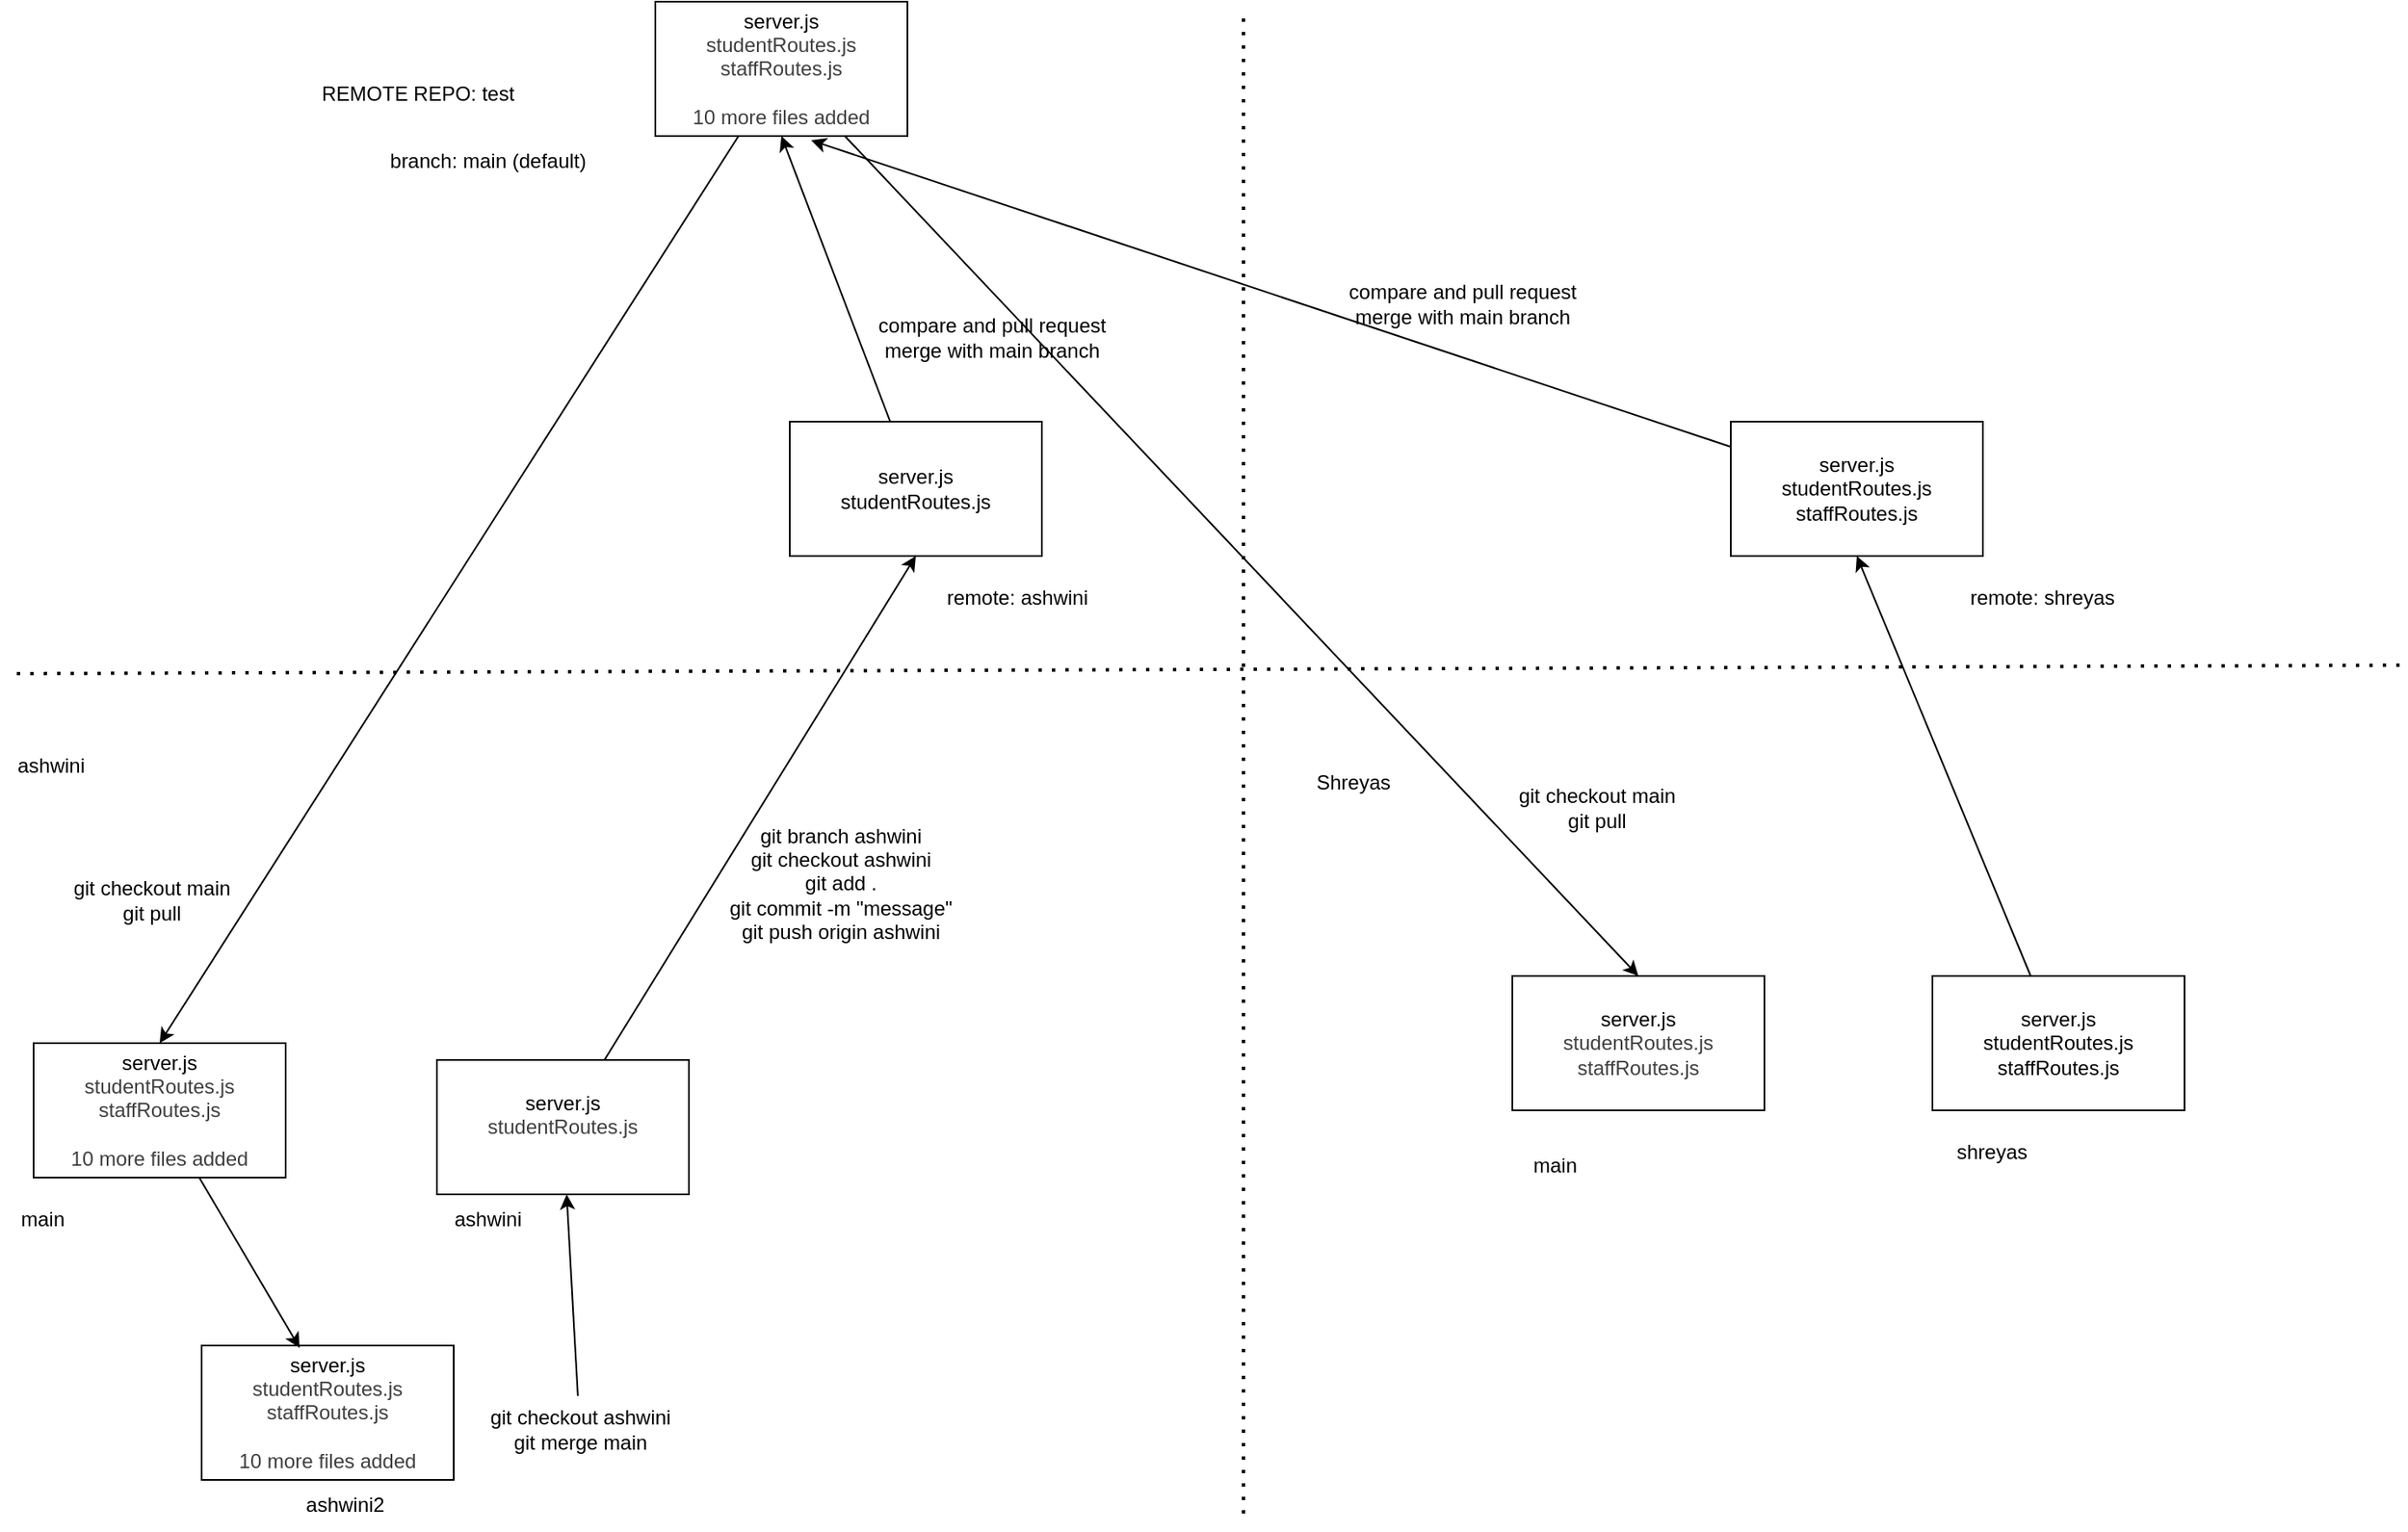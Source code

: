 <mxfile>
    <diagram id="xxATLa03S95xn_RQb9AF" name="Page-1">
        <mxGraphModel dx="1139" dy="1936" grid="1" gridSize="10" guides="1" tooltips="1" connect="1" arrows="1" fold="1" page="1" pageScale="1" pageWidth="850" pageHeight="1100" math="0" shadow="0">
            <root>
                <mxCell id="0"/>
                <mxCell id="1" parent="0"/>
                <mxCell id="64" style="edgeStyle=none;html=1;entryX=0.5;entryY=0;entryDx=0;entryDy=0;" edge="1" parent="1" source="2" target="50">
                    <mxGeometry relative="1" as="geometry"/>
                </mxCell>
                <mxCell id="66" style="edgeStyle=none;html=1;entryX=0.5;entryY=0;entryDx=0;entryDy=0;" edge="1" parent="1" source="2" target="67">
                    <mxGeometry relative="1" as="geometry">
                        <mxPoint x="950" y="450" as="targetPoint"/>
                    </mxGeometry>
                </mxCell>
                <mxCell id="2" value="&lt;span style=&quot;scrollbar-color: rgb(226, 226, 226) rgb(251, 251, 251); color: rgb(0, 0, 0);&quot;&gt;server.js&lt;/span&gt;&lt;div style=&quot;scrollbar-color: rgb(226, 226, 226) rgb(251, 251, 251); color: rgb(63, 63, 63);&quot;&gt;studentRoutes.js&lt;/div&gt;&lt;div style=&quot;scrollbar-color: rgb(226, 226, 226) rgb(251, 251, 251); color: rgb(63, 63, 63);&quot;&gt;staffRoutes.js&lt;/div&gt;&lt;div style=&quot;scrollbar-color: rgb(226, 226, 226) rgb(251, 251, 251); color: rgb(63, 63, 63);&quot;&gt;&lt;br style=&quot;color: rgb(63, 63, 63); scrollbar-color: rgb(226, 226, 226) rgb(251, 251, 251);&quot;&gt;&lt;/div&gt;&lt;div style=&quot;scrollbar-color: rgb(226, 226, 226) rgb(251, 251, 251); color: rgb(63, 63, 63);&quot;&gt;10 more files added&lt;/div&gt;" style="rounded=0;whiteSpace=wrap;html=1;" parent="1" vertex="1">
                    <mxGeometry x="400" y="-80" width="150" height="80" as="geometry"/>
                </mxCell>
                <mxCell id="3" value="REMOTE REPO: test&amp;nbsp;" style="text;html=1;align=center;verticalAlign=middle;resizable=0;points=[];autosize=1;strokeColor=none;fillColor=none;" parent="1" vertex="1">
                    <mxGeometry x="190" y="-40" width="140" height="30" as="geometry"/>
                </mxCell>
                <mxCell id="4" value="" style="endArrow=none;dashed=1;html=1;dashPattern=1 3;strokeWidth=2;" parent="1" edge="1">
                    <mxGeometry width="50" height="50" relative="1" as="geometry">
                        <mxPoint x="20" y="320" as="sourcePoint"/>
                        <mxPoint x="1440" y="315" as="targetPoint"/>
                    </mxGeometry>
                </mxCell>
                <mxCell id="9" value="branch: main (default)" style="text;html=1;align=center;verticalAlign=middle;resizable=0;points=[];autosize=1;strokeColor=none;fillColor=none;" parent="1" vertex="1">
                    <mxGeometry x="230" width="140" height="30" as="geometry"/>
                </mxCell>
                <mxCell id="14" value="" style="endArrow=none;dashed=1;html=1;dashPattern=1 3;strokeWidth=2;" parent="1" edge="1">
                    <mxGeometry width="50" height="50" relative="1" as="geometry">
                        <mxPoint x="750" y="-70" as="sourcePoint"/>
                        <mxPoint x="750" y="821.6" as="targetPoint"/>
                    </mxGeometry>
                </mxCell>
                <mxCell id="50" value="&lt;span style=&quot;scrollbar-color: rgb(226, 226, 226) rgb(251, 251, 251); color: rgb(0, 0, 0);&quot;&gt;server.js&lt;/span&gt;&lt;div style=&quot;scrollbar-color: rgb(226, 226, 226) rgb(251, 251, 251); color: rgb(63, 63, 63);&quot;&gt;studentRoutes.js&lt;/div&gt;&lt;div style=&quot;scrollbar-color: rgb(226, 226, 226) rgb(251, 251, 251); color: rgb(63, 63, 63);&quot;&gt;staffRoutes.js&lt;/div&gt;&lt;div style=&quot;scrollbar-color: rgb(226, 226, 226) rgb(251, 251, 251); color: rgb(63, 63, 63);&quot;&gt;&lt;br&gt;&lt;/div&gt;&lt;div style=&quot;scrollbar-color: rgb(226, 226, 226) rgb(251, 251, 251); color: rgb(63, 63, 63);&quot;&gt;10 more files added&lt;/div&gt;" style="rounded=0;whiteSpace=wrap;html=1;" vertex="1" parent="1">
                    <mxGeometry x="30" y="540" width="150" height="80" as="geometry"/>
                </mxCell>
                <mxCell id="58" style="edgeStyle=none;html=1;entryX=0.5;entryY=1;entryDx=0;entryDy=0;" edge="1" parent="1" source="53" target="56">
                    <mxGeometry relative="1" as="geometry"/>
                </mxCell>
                <mxCell id="53" value="&lt;span style=&quot;scrollbar-color: rgb(226, 226, 226) rgb(251, 251, 251); color: rgb(0, 0, 0);&quot;&gt;server.js&lt;/span&gt;&lt;div style=&quot;scrollbar-color: rgb(226, 226, 226) rgb(251, 251, 251); color: rgb(63, 63, 63);&quot;&gt;studentRoutes.js&lt;/div&gt;&lt;div style=&quot;scrollbar-color: rgb(226, 226, 226) rgb(251, 251, 251); color: rgb(63, 63, 63);&quot;&gt;&lt;br&gt;&lt;/div&gt;" style="rounded=0;whiteSpace=wrap;html=1;" vertex="1" parent="1">
                    <mxGeometry x="270" y="550" width="150" height="80" as="geometry"/>
                </mxCell>
                <mxCell id="54" value="main" style="text;html=1;align=center;verticalAlign=middle;resizable=0;points=[];autosize=1;strokeColor=none;fillColor=none;" vertex="1" parent="1">
                    <mxGeometry x="10" y="630" width="50" height="30" as="geometry"/>
                </mxCell>
                <mxCell id="55" value="ashwini" style="text;html=1;align=center;verticalAlign=middle;resizable=0;points=[];autosize=1;strokeColor=none;fillColor=none;" vertex="1" parent="1">
                    <mxGeometry x="270" y="630" width="60" height="30" as="geometry"/>
                </mxCell>
                <mxCell id="61" style="edgeStyle=none;html=1;entryX=0.5;entryY=1;entryDx=0;entryDy=0;" edge="1" parent="1" source="56" target="2">
                    <mxGeometry relative="1" as="geometry"/>
                </mxCell>
                <mxCell id="56" value="server.js&lt;div&gt;studentRoutes.js&lt;/div&gt;" style="rounded=0;whiteSpace=wrap;html=1;" vertex="1" parent="1">
                    <mxGeometry x="480" y="170" width="150" height="80" as="geometry"/>
                </mxCell>
                <mxCell id="57" value="remote: ashwini" style="text;html=1;align=center;verticalAlign=middle;resizable=0;points=[];autosize=1;strokeColor=none;fillColor=none;" vertex="1" parent="1">
                    <mxGeometry x="560" y="260" width="110" height="30" as="geometry"/>
                </mxCell>
                <mxCell id="59" value="git branch ashwini&lt;div&gt;git checkout ashwini&lt;/div&gt;&lt;div&gt;git add .&lt;/div&gt;&lt;div&gt;git commit -m &quot;message&quot;&lt;/div&gt;&lt;div&gt;git push origin ashwini&lt;/div&gt;" style="text;html=1;align=center;verticalAlign=middle;resizable=0;points=[];autosize=1;strokeColor=none;fillColor=none;" vertex="1" parent="1">
                    <mxGeometry x="430" y="400" width="160" height="90" as="geometry"/>
                </mxCell>
                <mxCell id="60" value="compare and pull request&lt;div&gt;merge with main branch&lt;/div&gt;" style="text;html=1;align=center;verticalAlign=middle;resizable=0;points=[];autosize=1;strokeColor=none;fillColor=none;" vertex="1" parent="1">
                    <mxGeometry x="520" y="100" width="160" height="40" as="geometry"/>
                </mxCell>
                <mxCell id="51" value="ashwini" style="text;html=1;align=center;verticalAlign=middle;resizable=0;points=[];autosize=1;strokeColor=none;fillColor=none;" vertex="1" parent="1">
                    <mxGeometry x="10" y="360" width="60" height="30" as="geometry"/>
                </mxCell>
                <mxCell id="63" value="git checkout main&lt;div&gt;git pull&lt;/div&gt;" style="text;html=1;align=center;verticalAlign=middle;resizable=0;points=[];autosize=1;strokeColor=none;fillColor=none;" vertex="1" parent="1">
                    <mxGeometry x="40" y="435" width="120" height="40" as="geometry"/>
                </mxCell>
                <mxCell id="67" value="&lt;span style=&quot;scrollbar-color: rgb(226, 226, 226) rgb(251, 251, 251); color: rgb(0, 0, 0);&quot;&gt;server.js&lt;/span&gt;&lt;div style=&quot;scrollbar-color: rgb(226, 226, 226) rgb(251, 251, 251); color: rgb(63, 63, 63);&quot;&gt;studentRoutes.js&lt;/div&gt;&lt;div style=&quot;scrollbar-color: rgb(226, 226, 226) rgb(251, 251, 251); color: rgb(63, 63, 63);&quot;&gt;staffRoutes.js&lt;/div&gt;" style="rounded=0;whiteSpace=wrap;html=1;" vertex="1" parent="1">
                    <mxGeometry x="910" y="500" width="150" height="80" as="geometry"/>
                </mxCell>
                <mxCell id="68" value="Shreyas" style="text;html=1;align=center;verticalAlign=middle;resizable=0;points=[];autosize=1;strokeColor=none;fillColor=none;" vertex="1" parent="1">
                    <mxGeometry x="780" y="370" width="70" height="30" as="geometry"/>
                </mxCell>
                <mxCell id="69" value="main" style="text;html=1;align=center;verticalAlign=middle;resizable=0;points=[];autosize=1;strokeColor=none;fillColor=none;" vertex="1" parent="1">
                    <mxGeometry x="910" y="598" width="50" height="30" as="geometry"/>
                </mxCell>
                <mxCell id="72" style="edgeStyle=none;html=1;entryX=0.5;entryY=1;entryDx=0;entryDy=0;" edge="1" parent="1" source="70" target="73">
                    <mxGeometry relative="1" as="geometry">
                        <mxPoint x="1120" y="270" as="targetPoint"/>
                    </mxGeometry>
                </mxCell>
                <mxCell id="70" value="server.js&lt;div&gt;studentRoutes.js&lt;/div&gt;&lt;div&gt;staffRoutes.js&lt;/div&gt;" style="rounded=0;whiteSpace=wrap;html=1;" vertex="1" parent="1">
                    <mxGeometry x="1160" y="500" width="150" height="80" as="geometry"/>
                </mxCell>
                <mxCell id="71" value="shreyas" style="text;html=1;align=center;verticalAlign=middle;resizable=0;points=[];autosize=1;strokeColor=none;fillColor=none;" vertex="1" parent="1">
                    <mxGeometry x="1160" y="590" width="70" height="30" as="geometry"/>
                </mxCell>
                <mxCell id="73" value="server.js&lt;div&gt;studentRoutes.js&lt;/div&gt;&lt;div&gt;staffRoutes.js&lt;/div&gt;" style="rounded=0;whiteSpace=wrap;html=1;" vertex="1" parent="1">
                    <mxGeometry x="1040" y="170" width="150" height="80" as="geometry"/>
                </mxCell>
                <mxCell id="74" value="remote: shreyas" style="text;html=1;align=center;verticalAlign=middle;resizable=0;points=[];autosize=1;strokeColor=none;fillColor=none;" vertex="1" parent="1">
                    <mxGeometry x="1170" y="260" width="110" height="30" as="geometry"/>
                </mxCell>
                <mxCell id="75" style="edgeStyle=none;html=1;entryX=0.618;entryY=1.032;entryDx=0;entryDy=0;entryPerimeter=0;" edge="1" parent="1" source="73" target="2">
                    <mxGeometry relative="1" as="geometry"/>
                </mxCell>
                <mxCell id="76" value="compare and pull request&lt;div&gt;merge with main branch&lt;/div&gt;" style="text;html=1;align=center;verticalAlign=middle;resizable=0;points=[];autosize=1;strokeColor=none;fillColor=none;" vertex="1" parent="1">
                    <mxGeometry x="800" y="80" width="160" height="40" as="geometry"/>
                </mxCell>
                <mxCell id="77" value="git checkout main&lt;div&gt;git pull&lt;/div&gt;" style="text;html=1;align=center;verticalAlign=middle;resizable=0;points=[];autosize=1;strokeColor=none;fillColor=none;" vertex="1" parent="1">
                    <mxGeometry x="900" y="380" width="120" height="40" as="geometry"/>
                </mxCell>
                <mxCell id="82" value="ashwini2" style="text;html=1;align=center;verticalAlign=middle;resizable=0;points=[];autosize=1;strokeColor=none;fillColor=none;" vertex="1" parent="1">
                    <mxGeometry x="180" y="800" width="70" height="30" as="geometry"/>
                </mxCell>
                <mxCell id="83" value="&lt;span style=&quot;scrollbar-color: rgb(226, 226, 226) rgb(251, 251, 251); color: rgb(0, 0, 0);&quot;&gt;server.js&lt;/span&gt;&lt;div style=&quot;scrollbar-color: rgb(226, 226, 226) rgb(251, 251, 251); color: rgb(63, 63, 63);&quot;&gt;studentRoutes.js&lt;/div&gt;&lt;div style=&quot;scrollbar-color: rgb(226, 226, 226) rgb(251, 251, 251); color: rgb(63, 63, 63);&quot;&gt;staffRoutes.js&lt;/div&gt;&lt;div style=&quot;scrollbar-color: rgb(226, 226, 226) rgb(251, 251, 251); color: rgb(63, 63, 63);&quot;&gt;&lt;br&gt;&lt;/div&gt;&lt;div style=&quot;scrollbar-color: rgb(226, 226, 226) rgb(251, 251, 251); color: rgb(63, 63, 63);&quot;&gt;10 more files added&lt;/div&gt;" style="rounded=0;whiteSpace=wrap;html=1;" vertex="1" parent="1">
                    <mxGeometry x="130" y="720" width="150" height="80" as="geometry"/>
                </mxCell>
                <mxCell id="84" style="edgeStyle=none;html=1;entryX=0.389;entryY=0.018;entryDx=0;entryDy=0;entryPerimeter=0;" edge="1" parent="1" source="50" target="83">
                    <mxGeometry relative="1" as="geometry"/>
                </mxCell>
                <mxCell id="87" style="edgeStyle=none;html=1;" edge="1" parent="1" source="86" target="53">
                    <mxGeometry relative="1" as="geometry"/>
                </mxCell>
                <mxCell id="86" value="git checkout ashwini&lt;div&gt;git merge main&lt;/div&gt;" style="text;html=1;align=center;verticalAlign=middle;resizable=0;points=[];autosize=1;strokeColor=none;fillColor=none;" vertex="1" parent="1">
                    <mxGeometry x="290" y="750" width="130" height="40" as="geometry"/>
                </mxCell>
            </root>
        </mxGraphModel>
    </diagram>
</mxfile>